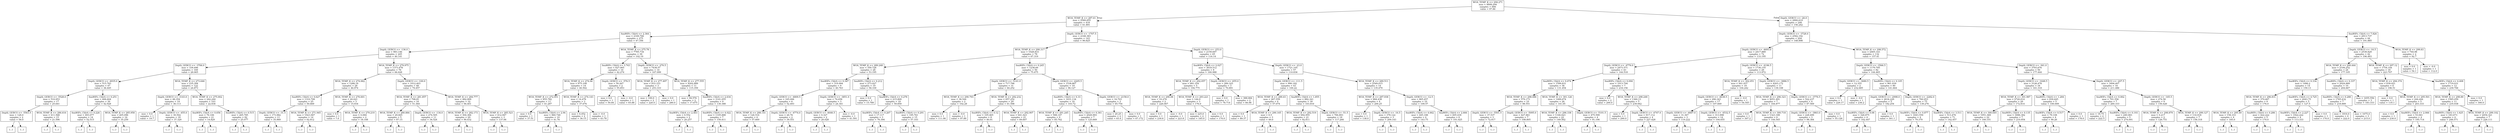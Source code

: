 digraph Tree {
node [shape=box] ;
0 [label="WOA_TEMP_K <= 294.271\nmse = 4808.294\nsamples = 666\nvalue = 97.86"] ;
1 [label="WOA_TEMP_K <= 287.61\nmse = 2589.855\nsamples = 418\nvalue = 61.891"] ;
0 -> 1 [labeldistance=2.5, labelangle=45, headlabel="True"] ;
2 [label="SeaWIFs_ChlrA <= 2.364\nmse = 2169.766\nsamples = 275\nvalue = 47.356"] ;
1 -> 2 ;
3 [label="Depth_GEBCO <= -136.0\nmse = 983.146\nsamples = 245\nvalue = 40.141"] ;
2 -> 3 ;
4 [label="Depth_GEBCO <= -3784.0\nmse = 339.496\nsamples = 169\nvalue = 28.065"] ;
3 -> 4 ;
5 [label="Depth_GEBCO <= -4935.0\nmse = 515.783\nsamples = 47\nvalue = 36.445"] ;
4 -> 5 ;
6 [label="Depth_GEBCO <= -5528.0\nmse = 510.953\nsamples = 17\nvalue = 25.641"] ;
5 -> 6 ;
7 [label="Depth_GEBCO <= -5563.5\nmse = 128.0\nsamples = 2\nvalue = 58.0"] ;
6 -> 7 ;
8 [label="(...)"] ;
7 -> 8 ;
9 [label="(...)"] ;
7 -> 9 ;
10 [label="WOA_TEMP_K <= 286.616\nmse = 411.568\nsamples = 15\nvalue = 21.596"] ;
6 -> 10 ;
11 [label="(...)"] ;
10 -> 11 ;
36 [label="(...)"] ;
10 -> 36 ;
39 [label="SeaWIFs_ChlrA <= 0.251\nmse = 406.604\nsamples = 30\nvalue = 42.928"] ;
5 -> 39 ;
40 [label="SeaWIFs_ChlrA <= 0.226\nmse = 493.077\nsamples = 14\nvalue = 52.515"] ;
39 -> 40 ;
41 [label="(...)"] ;
40 -> 41 ;
64 [label="(...)"] ;
40 -> 64 ;
67 [label="WOA_TEMP_K <= 285.958\nmse = 205.096\nsamples = 16\nvalue = 35.259"] ;
39 -> 67 ;
68 [label="(...)"] ;
67 -> 68 ;
95 [label="(...)"] ;
67 -> 95 ;
98 [label="WOA_TEMP_K <= 273.646\nmse = 235.394\nsamples = 122\nvalue = 24.873"] ;
4 -> 98 ;
99 [label="Depth_GEBCO <= -3143.0\nmse = 48.354\nsamples = 19\nvalue = 36.113"] ;
98 -> 99 ;
100 [label="mse = 0.0\nsamples = 1\nvalue = 19.7"] ;
99 -> 100 ;
101 [label="Depth_GEBCO <= -455.0\nmse = 30.502\nsamples = 18\nvalue = 37.329"] ;
99 -> 101 ;
102 [label="(...)"] ;
101 -> 102 ;
129 [label="(...)"] ;
101 -> 129 ;
136 [label="WOA_TEMP_K <= 275.002\nmse = 242.244\nsamples = 103\nvalue = 22.836"] ;
98 -> 136 ;
137 [label="SeaWIFs_ChlrA <= 0.656\nmse = 76.106\nsamples = 21\nvalue = 14.829"] ;
136 -> 137 ;
138 [label="(...)"] ;
137 -> 138 ;
149 [label="(...)"] ;
137 -> 149 ;
176 [label="SeaWIFs_ChlrA <= 0.515\nmse = 265.785\nsamples = 82\nvalue = 25.077"] ;
136 -> 176 ;
177 [label="(...)"] ;
176 -> 177 ;
238 [label="(...)"] ;
176 -> 238 ;
281 [label="WOA_TEMP_K <= 279.975\nmse = 1373.478\nsamples = 76\nvalue = 66.628"] ;
3 -> 281 ;
282 [label="WOA_TEMP_K <= 274.062\nmse = 1288.18\nsamples = 28\nvalue = 46.974"] ;
281 -> 282 ;
283 [label="SeaWIFs_ChlrA <= 0.627\nmse = 1310.799\nsamples = 25\nvalue = 50.669"] ;
282 -> 283 ;
284 [label="Depth_GEBCO <= -31.5\nmse = 173.982\nsamples = 11\nvalue = 35.969"] ;
283 -> 284 ;
285 [label="(...)"] ;
284 -> 285 ;
294 [label="(...)"] ;
284 -> 294 ;
297 [label="WOA_TEMP_K <= 271.945\nmse = 1923.947\nsamples = 14\nvalue = 62.812"] ;
283 -> 297 ;
298 [label="(...)"] ;
297 -> 298 ;
299 [label="(...)"] ;
297 -> 299 ;
302 [label="WOA_TEMP_K <= 276.601\nmse = 20.021\nsamples = 3\nvalue = 15.934"] ;
282 -> 302 ;
303 [label="mse = 0.0\nsamples = 1\nvalue = 7.0"] ;
302 -> 303 ;
304 [label="WOA_TEMP_K <= 279.219\nmse = 0.084\nsamples = 2\nvalue = 18.168"] ;
302 -> 304 ;
305 [label="(...)"] ;
304 -> 305 ;
306 [label="(...)"] ;
304 -> 306 ;
307 [label="Depth_GEBCO <= -100.0\nmse = 1012.403\nsamples = 48\nvalue = 79.457"] ;
281 -> 307 ;
308 [label="WOA_TEMP_K <= 281.857\nmse = 798.81\nsamples = 16\nvalue = 51.364"] ;
307 -> 308 ;
309 [label="WOA_TEMP_K <= 280.884\nmse = 29.665\nsamples = 5\nvalue = 87.15"] ;
308 -> 309 ;
310 [label="(...)"] ;
309 -> 310 ;
311 [label="(...)"] ;
309 -> 311 ;
318 [label="Depth_GEBCO <= -134.0\nmse = 274.505\nsamples = 11\nvalue = 34.524"] ;
308 -> 318 ;
319 [label="(...)"] ;
318 -> 319 ;
320 [label="(...)"] ;
318 -> 320 ;
335 [label="WOA_TEMP_K <= 284.777\nmse = 482.909\nsamples = 32\nvalue = 94.401"] ;
307 -> 335 ;
336 [label="WOA_TEMP_K <= 282.173\nmse = 304.384\nsamples = 29\nvalue = 90.432"] ;
335 -> 336 ;
337 [label="(...)"] ;
336 -> 337 ;
364 [label="(...)"] ;
336 -> 364 ;
373 [label="WOA_TEMP_K <= 285.523\nmse = 412.947\nsamples = 3\nvalue = 137.06"] ;
335 -> 373 ;
374 [label="(...)"] ;
373 -> 374 ;
375 [label="(...)"] ;
373 -> 375 ;
378 [label="WOA_TEMP_K <= 275.78\nmse = 7785.734\nsamples = 30\nvalue = 102.19"] ;
2 -> 378 ;
379 [label="SeaWIFs_ChlrA <= 3.743\nmse = 627.065\nsamples = 16\nvalue = 42.274"] ;
378 -> 379 ;
380 [label="WOA_TEMP_K <= 274.06\nmse = 675.108\nsamples = 14\nvalue = 40.502"] ;
379 -> 380 ;
381 [label="WOA_TEMP_K <= 272.951\nmse = 855.782\nsamples = 11\nvalue = 41.287"] ;
380 -> 381 ;
382 [label="mse = 0.0\nsamples = 1\nvalue = 37.51"] ;
381 -> 382 ;
383 [label="SeaWIFs_ChlrA <= 2.94\nmse = 960.748\nsamples = 10\nvalue = 41.76"] ;
381 -> 383 ;
384 [label="(...)"] ;
383 -> 384 ;
385 [label="(...)"] ;
383 -> 385 ;
388 [label="WOA_TEMP_K <= 274.143\nmse = 14.476\nsamples = 3\nvalue = 37.676"] ;
380 -> 388 ;
389 [label="mse = 6.452\nsamples = 2\nvalue = 36.15"] ;
388 -> 389 ;
390 [label="mse = -0.0\nsamples = 1\nvalue = 43.78"] ;
388 -> 390 ;
391 [label="Depth_GEBCO <= -576.5\nmse = 50.267\nsamples = 2\nvalue = 55.853"] ;
379 -> 391 ;
392 [label="mse = 0.0\nsamples = 1\nvalue = 50.84"] ;
391 -> 392 ;
393 [label="mse = -0.0\nsamples = 1\nvalue = 65.88"] ;
391 -> 393 ;
394 [label="Depth_GEBCO <= -270.5\nmse = 7438.57\nsamples = 14\nvalue = 167.099"] ;
378 -> 394 ;
395 [label="WOA_TEMP_K <= 277.497\nmse = 933.333\nsamples = 3\nvalue = 253.333"] ;
394 -> 395 ;
396 [label="mse = 100.0\nsamples = 2\nvalue = 220.0"] ;
395 -> 396 ;
397 [label="mse = 0.0\nsamples = 1\nvalue = 280.0"] ;
395 -> 397 ;
398 [label="WOA_TEMP_K <= 277.555\nmse = 4202.889\nsamples = 11\nvalue = 115.359"] ;
394 -> 398 ;
399 [label="mse = 94.576\nsamples = 2\nvalue = 17.675"] ;
398 -> 399 ;
400 [label="SeaWIFs_ChlrA <= 2.634\nmse = 3141.055\nsamples = 9\nvalue = 130.388"] ;
398 -> 400 ;
401 [label="SeaWIFs_ChlrA <= 2.463\nmse = 0.552\nsamples = 2\nvalue = 20.257"] ;
400 -> 401 ;
402 [label="(...)"] ;
401 -> 402 ;
403 [label="(...)"] ;
401 -> 403 ;
404 [label="SeaWIFs_ChlrA <= 4.022\nmse = 1105.888\nsamples = 7\nvalue = 150.411"] ;
400 -> 404 ;
405 [label="(...)"] ;
404 -> 405 ;
412 [label="(...)"] ;
404 -> 412 ;
417 [label="Depth_GEBCO <= -1707.5\nmse = 2168.383\nsamples = 143\nvalue = 90.825"] ;
1 -> 417 ;
418 [label="WOA_TEMP_K <= 290.317\nmse = 1028.833\nsamples = 78\nvalue = 67.319"] ;
417 -> 418 ;
419 [label="WOA_TEMP_K <= 289.248\nmse = 350.728\nsamples = 28\nvalue = 53.195"] ;
418 -> 419 ;
420 [label="SeaWIFs_ChlrA <= 0.387\nmse = 319.994\nsamples = 9\nvalue = 40.763"] ;
419 -> 420 ;
421 [label="Depth_GEBCO <= -4809.5\nmse = 165.006\nsamples = 6\nvalue = 52.493"] ;
420 -> 421 ;
422 [label="WOA_TEMP_K <= 288.141\nmse = 126.516\nsamples = 4\nvalue = 57.669"] ;
421 -> 422 ;
423 [label="(...)"] ;
422 -> 423 ;
426 [label="(...)"] ;
422 -> 426 ;
429 [label="Depth_GEBCO <= -4774.0\nmse = 26.76\nsamples = 2\nvalue = 39.551"] ;
421 -> 429 ;
430 [label="(...)"] ;
429 -> 430 ;
431 [label="(...)"] ;
429 -> 431 ;
432 [label="Depth_GEBCO <= -3851.0\nmse = 74.658\nsamples = 3\nvalue = 24.341"] ;
420 -> 432 ;
433 [label="Depth_GEBCO <= -4646.5\nmse = 0.327\nsamples = 2\nvalue = 20.028"] ;
432 -> 433 ;
434 [label="(...)"] ;
433 -> 434 ;
435 [label="(...)"] ;
433 -> 435 ;
436 [label="mse = -0.0\nsamples = 1\nvalue = 41.591"] ;
432 -> 436 ;
437 [label="SeaWIFs_ChlrA <= 0.212\nmse = 273.027\nsamples = 19\nvalue = 58.339"] ;
419 -> 437 ;
438 [label="mse = 0.0\nsamples = 1\nvalue = 15.789"] ;
437 -> 438 ;
439 [label="SeaWIFs_ChlrA <= 0.278\nmse = 215.809\nsamples = 18\nvalue = 59.859"] ;
437 -> 439 ;
440 [label="SeaWIFs_ChlrA <= 0.267\nmse = 17.117\nsamples = 3\nvalue = 76.394"] ;
439 -> 440 ;
441 [label="(...)"] ;
440 -> 441 ;
444 [label="(...)"] ;
440 -> 444 ;
445 [label="SeaWIFs_ChlrA <= 0.291\nmse = 195.761\nsamples = 15\nvalue = 57.103"] ;
439 -> 445 ;
446 [label="(...)"] ;
445 -> 446 ;
451 [label="(...)"] ;
445 -> 451 ;
466 [label="SeaWIFs_ChlrA <= 0.245\nmse = 1238.69\nsamples = 50\nvalue = 75.475"] ;
418 -> 466 ;
467 [label="Depth_GEBCO <= -5141.0\nmse = 717.796\nsamples = 31\nvalue = 64.252"] ;
466 -> 467 ;
468 [label="WOA_TEMP_K <= 290.793\nmse = 38.544\nsamples = 2\nvalue = 102.28"] ;
467 -> 468 ;
469 [label="mse = 0.0\nsamples = 1\nvalue = 111.06"] ;
468 -> 469 ;
470 [label="mse = -0.0\nsamples = 1\nvalue = 97.89"] ;
468 -> 470 ;
471 [label="WOA_TEMP_K <= 292.232\nmse = 657.252\nsamples = 29\nvalue = 61.598"] ;
467 -> 471 ;
472 [label="SeaWIFs_ChlrA <= 0.12\nmse = 105.465\nsamples = 8\nvalue = 40.91"] ;
471 -> 472 ;
473 [label="(...)"] ;
472 -> 473 ;
476 [label="(...)"] ;
472 -> 476 ;
487 [label="WOA_TEMP_K <= 292.907\nmse = 641.023\nsamples = 21\nvalue = 69.607"] ;
471 -> 487 ;
488 [label="(...)"] ;
487 -> 488 ;
499 [label="(...)"] ;
487 -> 499 ;
524 [label="Depth_GEBCO <= -2205.5\nmse = 1538.867\nsamples = 19\nvalue = 96.127"] ;
466 -> 524 ;
525 [label="SeaWIFs_ChlrA <= 0.33\nmse = 1631.134\nsamples = 16\nvalue = 103.72"] ;
524 -> 525 ;
526 [label="WOA_TEMP_K <= 291.245\nmse = 588.147\nsamples = 9\nvalue = 85.762"] ;
525 -> 526 ;
527 [label="(...)"] ;
526 -> 527 ;
532 [label="(...)"] ;
526 -> 532 ;
541 [label="SeaWIFs_ChlrA <= 0.361\nmse = 2029.993\nsamples = 7\nvalue = 125.669"] ;
525 -> 541 ;
542 [label="(...)"] ;
541 -> 542 ;
543 [label="(...)"] ;
541 -> 543 ;
552 [label="Depth_GEBCO <= -2158.0\nmse = 16.703\nsamples = 3\nvalue = 65.754"] ;
524 -> 552 ;
553 [label="mse = 20.25\nsamples = 2\nvalue = 65.4"] ;
552 -> 553 ;
554 [label="mse = 0.0\nsamples = 1\nvalue = 67.172"] ;
552 -> 554 ;
555 [label="Depth_GEBCO <= -253.0\nmse = 2159.697\nsamples = 65\nvalue = 116.14"] ;
417 -> 555 ;
556 [label="SeaWIFs_ChlrA <= 2.027\nmse = 3618.512\nsamples = 8\nvalue = 160.988"] ;
555 -> 556 ;
557 [label="WOA_TEMP_K <= 292.057\nmse = 681.354\nsamples = 5\nvalue = 194.775"] ;
556 -> 557 ;
558 [label="WOA_TEMP_K <= 290.08\nmse = 10.276\nsamples = 2\nvalue = 226.067"] ;
557 -> 558 ;
559 [label="mse = 0.0\nsamples = 1\nvalue = 230.6"] ;
558 -> 559 ;
560 [label="mse = -0.0\nsamples = 1\nvalue = 223.8"] ;
558 -> 560 ;
561 [label="WOA_TEMP_K <= 293.221\nmse = 144.0\nsamples = 3\nvalue = 176.0"] ;
557 -> 561 ;
562 [label="mse = 225.0\nsamples = 2\nvalue = 185.0"] ;
561 -> 562 ;
563 [label="mse = 0.0\nsamples = 1\nvalue = 170.0"] ;
561 -> 563 ;
564 [label="Depth_GEBCO <= -655.0\nmse = 289.325\nsamples = 3\nvalue = 70.891"] ;
556 -> 564 ;
565 [label="mse = 0.0\nsamples = 1\nvalue = 78.714"] ;
564 -> 565 ;
566 [label="mse = 388.084\nsamples = 2\nvalue = 66.98"] ;
564 -> 566 ;
567 [label="Depth_GEBCO <= -23.0\nmse = 1721.105\nsamples = 57\nvalue = 110.836"] ;
555 -> 567 ;
568 [label="Depth_GEBCO <= -111.5\nmse = 990.182\nsamples = 43\nvalue = 100.22"] ;
567 -> 568 ;
569 [label="WOA_TEMP_K <= 289.43\nmse = 267.559\nsamples = 4\nvalue = 57.074"] ;
568 -> 569 ;
570 [label="mse = 0.0\nsamples = 1\nvalue = 89.37"] ;
569 -> 570 ;
571 [label="WOA_TEMP_K <= 290.165\nmse = 8.5\nsamples = 3\nvalue = 49.0"] ;
569 -> 571 ;
572 [label="(...)"] ;
571 -> 572 ;
575 [label="(...)"] ;
571 -> 575 ;
576 [label="SeaWIFs_ChlrA <= 1.855\nmse = 882.341\nsamples = 39\nvalue = 103.816"] ;
568 -> 576 ;
577 [label="WOA_TEMP_K <= 292.519\nmse = 692.955\nsamples = 21\nvalue = 92.811"] ;
576 -> 577 ;
578 [label="(...)"] ;
577 -> 578 ;
599 [label="(...)"] ;
577 -> 599 ;
604 [label="Depth_GEBCO <= -51.5\nmse = 784.893\nsamples = 18\nvalue = 117.266"] ;
576 -> 604 ;
605 [label="(...)"] ;
604 -> 605 ;
608 [label="(...)"] ;
604 -> 608 ;
633 [label="WOA_TEMP_K <= 289.511\nmse = 2549.015\nsamples = 14\nvalue = 135.479"] ;
567 -> 633 ;
634 [label="WOA_TEMP_K <= 287.938\nmse = 884.438\nsamples = 4\nvalue = 200.25"] ;
633 -> 634 ;
635 [label="mse = 0.0\nsamples = 1\nvalue = 138.0"] ;
634 -> 635 ;
636 [label="Depth_GEBCO <= -16.5\nmse = 378.122\nsamples = 3\nvalue = 209.143"] ;
634 -> 636 ;
637 [label="(...)"] ;
636 -> 637 ;
638 [label="(...)"] ;
636 -> 638 ;
641 [label="Depth_GEBCO <= -12.5\nmse = 865.457\nsamples = 10\nvalue = 109.57"] ;
633 -> 641 ;
642 [label="SeaWIFs_ChlrA <= 4.662\nmse = 445.188\nsamples = 4\nvalue = 143.75"] ;
641 -> 642 ;
643 [label="(...)"] ;
642 -> 643 ;
646 [label="(...)"] ;
642 -> 646 ;
649 [label="SeaWIFs_ChlrA <= 2.666\nmse = 605.439\nsamples = 6\nvalue = 101.025"] ;
641 -> 649 ;
650 [label="(...)"] ;
649 -> 650 ;
653 [label="(...)"] ;
649 -> 653 ;
660 [label="Depth_GEBCO <= -26.0\nmse = 2900.619\nsamples = 248\nvalue = 156.242"] ;
0 -> 660 [labeldistance=2.5, labelangle=-45, headlabel="False"] ;
661 [label="Depth_GEBCO <= -3728.0\nmse = 2582.192\nsamples = 204\nvalue = 148.898"] ;
660 -> 661 ;
662 [label="Depth_GEBCO <= -4693.0\nmse = 2417.889\nsamples = 72\nvalue = 133.195"] ;
661 -> 662 ;
663 [label="Depth_GEBCO <= -4776.0\nmse = 2473.571\nsamples = 43\nvalue = 144.518"] ;
662 -> 663 ;
664 [label="SeaWIFs_ChlrA <= 0.074\nmse = 1599.831\nsamples = 36\nvalue = 131.454"] ;
663 -> 664 ;
665 [label="WOA_TEMP_K <= 298.086\nmse = 579.173\nsamples = 10\nvalue = 98.551"] ;
664 -> 665 ;
666 [label="Depth_GEBCO <= -5501.5\nmse = 37.537\nsamples = 3\nvalue = 72.917"] ;
665 -> 666 ;
667 [label="(...)"] ;
666 -> 667 ;
668 [label="(...)"] ;
666 -> 668 ;
671 [label="Depth_GEBCO <= -5095.0\nmse = 427.861\nsamples = 7\nvalue = 108.805"] ;
665 -> 671 ;
672 [label="(...)"] ;
671 -> 672 ;
681 [label="(...)"] ;
671 -> 681 ;
684 [label="WOA_TEMP_K <= 301.126\nmse = 1489.674\nsamples = 26\nvalue = 141.05"] ;
664 -> 684 ;
685 [label="WOA_TEMP_K <= 296.338\nmse = 1166.023\nsamples = 22\nvalue = 149.562"] ;
684 -> 685 ;
686 [label="(...)"] ;
685 -> 686 ;
689 [label="(...)"] ;
685 -> 689 ;
728 [label="Depth_GEBCO <= -5101.5\nmse = 475.599\nsamples = 4\nvalue = 91.196"] ;
684 -> 728 ;
729 [label="(...)"] ;
728 -> 729 ;
732 [label="(...)"] ;
728 -> 732 ;
735 [label="SeaWIFs_ChlrA <= 0.094\nmse = 1013.794\nsamples = 7\nvalue = 218.156"] ;
663 -> 735 ;
736 [label="mse = 0.0\nsamples = 2\nvalue = 200.0"] ;
735 -> 736 ;
737 [label="WOA_TEMP_K <= 298.248\nmse = 1360.13\nsamples = 5\nvalue = 239.942"] ;
735 -> 737 ;
738 [label="mse = 0.0\nsamples = 1\nvalue = 290.0"] ;
737 -> 738 ;
739 [label="Depth_GEBCO <= -4747.0\nmse = 917.112\nsamples = 4\nvalue = 227.428"] ;
737 -> 739 ;
740 [label="(...)"] ;
739 -> 740 ;
741 [label="(...)"] ;
739 -> 741 ;
746 [label="Depth_GEBCO <= -4196.5\nmse = 1736.155\nsamples = 29\nvalue = 113.972"] ;
662 -> 746 ;
747 [label="WOA_TEMP_K <= 302.051\nmse = 441.937\nsamples = 18\nvalue = 104.242"] ;
746 -> 747 ;
748 [label="Depth_GEBCO <= -4638.5\nmse = 290.343\nsamples = 17\nvalue = 107.669"] ;
747 -> 748 ;
749 [label="Depth_GEBCO <= -4667.0\nmse = 31.367\nsamples = 3\nvalue = 119.222"] ;
748 -> 749 ;
750 [label="(...)"] ;
749 -> 750 ;
753 [label="(...)"] ;
749 -> 753 ;
754 [label="Depth_GEBCO <= -4532.5\nmse = 313.998\nsamples = 14\nvalue = 104.655"] ;
748 -> 754 ;
755 [label="(...)"] ;
754 -> 755 ;
760 [label="(...)"] ;
754 -> 760 ;
779 [label="mse = -0.0\nsamples = 1\nvalue = 54.545"] ;
747 -> 779 ;
780 [label="Depth_GEBCO <= -3886.5\nmse = 4203.172\nsamples = 11\nvalue = 139.108"] ;
746 -> 780 ;
781 [label="WOA_TEMP_K <= 296.323\nmse = 4051.491\nsamples = 7\nvalue = 164.877"] ;
780 -> 781 ;
782 [label="mse = 0.0\nsamples = 1\nvalue = 307.2"] ;
781 -> 782 ;
783 [label="WOA_TEMP_K <= 300.718\nmse = 1323.189\nsamples = 6\nvalue = 144.545"] ;
781 -> 783 ;
784 [label="(...)"] ;
783 -> 784 ;
793 [label="(...)"] ;
783 -> 793 ;
794 [label="Depth_GEBCO <= -3776.5\nmse = 522.237\nsamples = 4\nvalue = 87.569"] ;
780 -> 794 ;
795 [label="Depth_GEBCO <= -3863.0\nmse = 228.499\nsamples = 3\nvalue = 98.384"] ;
794 -> 795 ;
796 [label="(...)"] ;
795 -> 796 ;
797 [label="(...)"] ;
795 -> 797 ;
800 [label="mse = 0.0\nsamples = 1\nvalue = 55.126"] ;
794 -> 800 ;
801 [label="WOA_TEMP_K <= 298.572\nmse = 2465.143\nsamples = 132\nvalue = 157.41"] ;
661 -> 801 ;
802 [label="Depth_GEBCO <= -3566.5\nmse = 1179.795\nsamples = 82\nvalue = 144.465"] ;
801 -> 802 ;
803 [label="Depth_GEBCO <= -3680.5\nmse = 12.355\nsamples = 2\nvalue = 232.685"] ;
802 -> 803 ;
804 [label="mse = 0.0\nsamples = 1\nvalue = 229.17"] ;
803 -> 804 ;
805 [label="mse = -0.0\nsamples = 1\nvalue = 236.2"] ;
803 -> 805 ;
806 [label="SeaWIFs_ChlrA <= 0.105\nmse = 961.939\nsamples = 80\nvalue = 141.664"] ;
802 -> 806 ;
807 [label="Depth_GEBCO <= -2998.0\nmse = 2634.229\nsamples = 5\nvalue = 182.254"] ;
806 -> 807 ;
808 [label="SeaWIFs_ChlrA <= 0.08\nmse = 326.875\nsamples = 4\nvalue = 162.447"] ;
807 -> 808 ;
809 [label="(...)"] ;
808 -> 809 ;
814 [label="(...)"] ;
808 -> 814 ;
815 [label="mse = 0.0\nsamples = 1\nvalue = 301.1"] ;
807 -> 815 ;
816 [label="Depth_GEBCO <= -2282.0\nmse = 760.953\nsamples = 75\nvalue = 139.276"] ;
806 -> 816 ;
817 [label="SeaWIFs_ChlrA <= 0.877\nmse = 1643.559\nsamples = 4\nvalue = 79.379"] ;
816 -> 817 ;
818 [label="(...)"] ;
817 -> 818 ;
821 [label="(...)"] ;
817 -> 821 ;
822 [label="SeaWIFs_ChlrA <= 3.511\nmse = 513.476\nsamples = 71\nvalue = 142.457"] ;
816 -> 822 ;
823 [label="(...)"] ;
822 -> 823 ;
924 [label="(...)"] ;
822 -> 924 ;
927 [label="Depth_GEBCO <= -361.0\nmse = 3793.676\nsamples = 50\nvalue = 177.444"] ;
801 -> 927 ;
928 [label="Depth_GEBCO <= -1648.5\nmse = 3126.478\nsamples = 34\nvalue = 161.318"] ;
927 -> 928 ;
929 [label="WOA_TEMP_K <= 301.987\nmse = 2720.014\nsamples = 29\nvalue = 172.814"] ;
928 -> 929 ;
930 [label="WOA_TEMP_K <= 300.645\nmse = 1951.369\nsamples = 22\nvalue = 160.101"] ;
929 -> 930 ;
931 [label="(...)"] ;
930 -> 931 ;
952 [label="(...)"] ;
930 -> 952 ;
961 [label="SeaWIFs_ChlrA <= 0.135\nmse = 3086.382\nsamples = 7\nvalue = 210.954"] ;
929 -> 961 ;
962 [label="(...)"] ;
961 -> 962 ;
967 [label="(...)"] ;
961 -> 967 ;
972 [label="SeaWIFs_ChlrA <= 1.284\nmse = 830.645\nsamples = 5\nvalue = 100.009"] ;
928 -> 972 ;
973 [label="SeaWIFs_ChlrA <= 0.517\nmse = 79.108\nsamples = 4\nvalue = 90.26"] ;
972 -> 973 ;
974 [label="(...)"] ;
973 -> 974 ;
979 [label="(...)"] ;
973 -> 979 ;
980 [label="mse = 0.0\nsamples = 1\nvalue = 178.0"] ;
972 -> 980 ;
981 [label="Depth_GEBCO <= -207.5\nmse = 3494.407\nsamples = 16\nvalue = 211.486"] ;
927 -> 981 ;
982 [label="SeaWIFs_ChlrA <= 0.062\nmse = 701.556\nsamples = 7\nvalue = 260.333"] ;
981 -> 982 ;
983 [label="mse = 18.75\nsamples = 2\nvalue = 222.5"] ;
982 -> 983 ;
984 [label="SeaWIFs_ChlrA <= 0.193\nmse = 240.083\nsamples = 5\nvalue = 274.091"] ;
982 -> 984 ;
985 [label="(...)"] ;
984 -> 985 ;
986 [label="(...)"] ;
984 -> 986 ;
989 [label="Depth_GEBCO <= -165.5\nmse = 274.58\nsamples = 9\nvalue = 150.426"] ;
981 -> 989 ;
990 [label="WOA_TEMP_K <= 298.879\nmse = 0.217\nsamples = 2\nvalue = 126.751"] ;
989 -> 990 ;
991 [label="(...)"] ;
990 -> 991 ;
992 [label="(...)"] ;
990 -> 992 ;
993 [label="WOA_TEMP_K <= 299.127\nmse = 116.918\nsamples = 7\nvalue = 158.318"] ;
989 -> 993 ;
994 [label="(...)"] ;
993 -> 994 ;
1001 [label="(...)"] ;
993 -> 1001 ;
1002 [label="SeaWIFs_ChlrA <= 7.826\nmse = 2913.737\nsamples = 44\nvalue = 191.885"] ;
660 -> 1002 ;
1003 [label="Depth_GEBCO <= -16.5\nmse = 2538.829\nsamples = 42\nvalue = 196.463"] ;
1002 -> 1003 ;
1004 [label="WOA_TEMP_K <= 299.444\nmse = 2194.252\nsamples = 24\nvalue = 177.105"] ;
1003 -> 1004 ;
1005 [label="SeaWIFs_ChlrA <= 0.334\nmse = 1486.2\nsamples = 14\nvalue = 159.13"] ;
1004 -> 1005 ;
1006 [label="WOA_TEMP_K <= 296.831\nmse = 370.667\nsamples = 9\nvalue = 176.0"] ;
1005 -> 1006 ;
1007 [label="WOA_TEMP_K <= 295.49\nmse = 158.333\nsamples = 4\nvalue = 185.0"] ;
1006 -> 1007 ;
1008 [label="(...)"] ;
1007 -> 1008 ;
1009 [label="(...)"] ;
1007 -> 1009 ;
1010 [label="SeaWIFs_ChlrA <= 0.286\nmse = 422.222\nsamples = 5\nvalue = 170.0"] ;
1006 -> 1010 ;
1011 [label="(...)"] ;
1010 -> 1011 ;
1014 [label="(...)"] ;
1010 -> 1014 ;
1015 [label="SeaWIFs_ChlrA <= 4.725\nmse = 2043.75\nsamples = 5\nvalue = 127.5"] ;
1005 -> 1015 ;
1016 [label="SeaWIFs_ChlrA <= 2.227\nmse = 1922.222\nsamples = 4\nvalue = 113.333"] ;
1015 -> 1016 ;
1017 [label="(...)"] ;
1016 -> 1017 ;
1022 [label="(...)"] ;
1016 -> 1022 ;
1023 [label="mse = 0.0\nsamples = 1\nvalue = 170.0"] ;
1015 -> 1023 ;
1024 [label="SeaWIFs_ChlrA <= 0.337\nmse = 2024.889\nsamples = 10\nvalue = 204.667"] ;
1004 -> 1024 ;
1025 [label="SeaWIFs_ChlrA <= 0.288\nmse = 1765.432\nsamples = 7\nvalue = 218.889"] ;
1024 -> 1025 ;
1026 [label="mse = 1816.0\nsamples = 4\nvalue = 222.0"] ;
1025 -> 1026 ;
1027 [label="mse = 1675.0\nsamples = 3\nvalue = 215.0"] ;
1025 -> 1027 ;
1028 [label="mse = 1655.556\nsamples = 3\nvalue = 183.333"] ;
1024 -> 1028 ;
1029 [label="WOA_TEMP_K <= 297.12\nmse = 1754.144\nsamples = 18\nvalue = 223.707"] ;
1003 -> 1029 ;
1030 [label="WOA_TEMP_K <= 294.374\nmse = 639.021\nsamples = 6\nvalue = 196.51"] ;
1029 -> 1030 ;
1031 [label="mse = 0.0\nsamples = 1\nvalue = 135.1"] ;
1030 -> 1031 ;
1032 [label="WOA_TEMP_K <= 295.501\nmse = 244.444\nsamples = 5\nvalue = 203.333"] ;
1030 -> 1032 ;
1033 [label="mse = 0.0\nsamples = 1\nvalue = 230.0"] ;
1032 -> 1033 ;
1034 [label="SeaWIFs_ChlrA <= 2.066\nmse = 53.061\nsamples = 4\nvalue = 195.714"] ;
1032 -> 1034 ;
1035 [label="(...)"] ;
1034 -> 1035 ;
1036 [label="(...)"] ;
1034 -> 1036 ;
1039 [label="SeaWIFs_ChlrA <= 4.408\nmse = 1719.031\nsamples = 12\nvalue = 239.706"] ;
1029 -> 1039 ;
1040 [label="WOA_TEMP_K <= 298.89\nmse = 1585.059\nsamples = 11\nvalue = 235.938"] ;
1039 -> 1040 ;
1041 [label="SeaWIFs_ChlrA <= 1.625\nmse = 183.673\nsamples = 4\nvalue = 248.571"] ;
1040 -> 1041 ;
1042 [label="(...)"] ;
1041 -> 1042 ;
1043 [label="(...)"] ;
1041 -> 1043 ;
1044 [label="WOA_TEMP_K <= 299.102\nmse = 2454.321\nsamples = 7\nvalue = 226.111"] ;
1040 -> 1044 ;
1045 [label="(...)"] ;
1044 -> 1045 ;
1048 [label="(...)"] ;
1044 -> 1048 ;
1051 [label="mse = 0.0\nsamples = 1\nvalue = 300.0"] ;
1039 -> 1051 ;
1052 [label="WOA_TEMP_K <= 299.83\nmse = 744.98\nsamples = 2\nvalue = 92.7"] ;
1002 -> 1052 ;
1053 [label="mse = 0.0\nsamples = 1\nvalue = 54.1"] ;
1052 -> 1053 ;
1054 [label="mse = -0.0\nsamples = 1\nvalue = 112.0"] ;
1052 -> 1054 ;
}